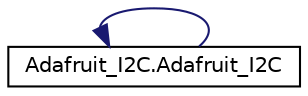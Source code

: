 digraph "Graphical Class Hierarchy"
{
  edge [fontname="Helvetica",fontsize="10",labelfontname="Helvetica",labelfontsize="10"];
  node [fontname="Helvetica",fontsize="10",shape=record];
  rankdir="LR";
  Node0 [label="object",height=0.2,width=0.4,color="grey75", fillcolor="white", style="filled"];
  Node0 -> Node0 [dir="back",color="midnightblue",fontsize="10",style="solid",fontname="Helvetica"];
  Node0 [label="Adafruit_I2C.Adafruit_I2C",height=0.2,width=0.4,color="black", fillcolor="white", style="filled",URL="$classAdafruit__I2C_1_1Adafruit__I2C.html"];
}
